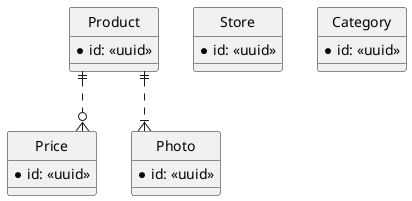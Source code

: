 @startuml heureka-diagram

hide circle

skinparam Linetype ortho

entity Product {
    *id: <<uuid>>
}

entity Store {
    *id: <<uuid>>
}
entity Price {
    *id: <<uuid>>
}

entity Category {
    *id: <<uuid>>
}

entity Photo {
    *id: <<uuid>>
}

Product ||..|{ Photo
Product ||..o{ Price

@enduml